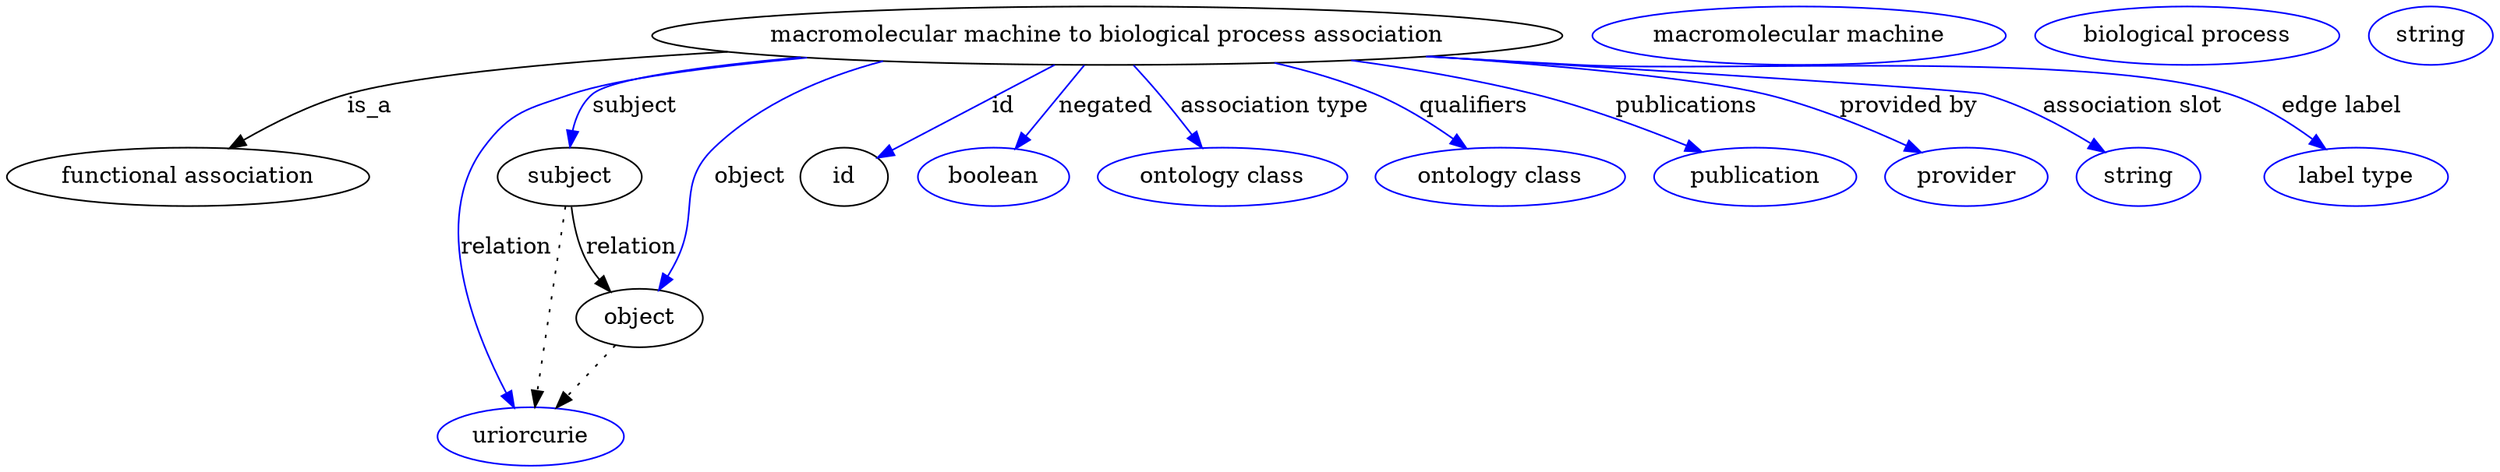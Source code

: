 digraph {
	graph [bb="0,0,1257.3,283"];
	node [label="\N"];
	"macromolecular machine to biological process association"	 [height=0.5,
		label="macromolecular machine to biological process association",
		pos="571.74,265",
		width=6.0661];
	"functional association"	 [height=0.5,
		pos="87.742,178",
		width=2.4373];
	"macromolecular machine to biological process association" -> "functional association"	 [label=is_a,
		lp="178.74,221.5",
		pos="e,109.02,195.6 379.06,256.48 295.04,250.99 206.86,242.32 167.74,229 149.79,222.89 131.81,211.96 117.46,201.79"];
	subject	 [height=0.5,
		pos="278.74,178",
		width=0.99297];
	"macromolecular machine to biological process association" -> subject	 [color=blue,
		label=subject,
		lp="317.24,221.5",
		pos="e,280.78,196.09 421.85,251.88 363.7,245.55 308.42,237.5 297.74,229 290.57,223.29 286.1,214.58 283.33,205.97",
		style=solid];
	relation	 [color=blue,
		height=0.5,
		label=uriorcurie,
		pos="260.74,18",
		width=1.2638];
	"macromolecular machine to biological process association" -> relation	 [color=blue,
		label=relation,
		lp="242.74,134.5",
		pos="e,250.97,35.659 417.36,252.21 362.46,246.3 308.02,238.46 282.74,229 258.15,219.79 247.34,218.46 233.74,196 205.06,148.63 229.01,\
81.572 246.48,44.765",
		style=solid];
	object	 [height=0.5,
		pos="320.74,91",
		width=0.9027];
	"macromolecular machine to biological process association" -> object	 [color=blue,
		label=object,
		lp="376.74,178",
		pos="e,328.9,108.44 496.32,248.07 443.68,234.88 379.45,215.57 359.74,196 336.8,173.22 348.43,157.14 336.74,127 335.56,123.94 334.25,120.76 \
332.91,117.62",
		style=solid];
	id	 [height=0.5,
		pos="429.74,178",
		width=0.75];
	"macromolecular machine to biological process association" -> id	 [color=blue,
		label=id,
		lp="515.24,221.5",
		pos="e,449.97,190.39 542.32,246.97 517.83,231.97 483.15,210.72 458.77,195.78",
		style=solid];
	negated	 [color=blue,
		height=0.5,
		label=boolean,
		pos="512.74,178",
		width=1.0652];
	"macromolecular machine to biological process association" -> negated	 [color=blue,
		label=negated,
		lp="568.24,221.5",
		pos="e,524.55,195.41 559.52,246.97 551.1,234.56 539.79,217.88 530.39,204.03",
		style=solid];
	"association type"	 [color=blue,
		height=0.5,
		label="ontology class",
		pos="630.74,178",
		width=1.7151];
	"macromolecular machine to biological process association" -> "association type"	 [color=blue,
		label="association type",
		lp="649.74,221.5",
		pos="e,618.73,195.71 583.97,246.97 592.33,234.64 603.55,218.1 612.91,204.3",
		style=solid];
	qualifiers	 [color=blue,
		height=0.5,
		label="ontology class",
		pos="771.74,178",
		width=1.7151];
	"macromolecular machine to biological process association" -> qualifiers	 [color=blue,
		label=qualifiers,
		lp="749.74,221.5",
		pos="e,750.86,195.14 646.17,248.07 663.5,242.95 681.59,236.62 697.74,229 713.48,221.57 729.56,210.93 742.69,201.29",
		style=solid];
	publications	 [color=blue,
		height=0.5,
		label=publication,
		pos="901.74,178",
		width=1.3902];
	"macromolecular machine to biological process association" -> publications	 [color=blue,
		label=publications,
		lp="855.24,221.5",
		pos="e,871.84,192.73 687.5,249.7 717.83,244.41 750.28,237.59 779.74,229 808.22,220.7 839.02,207.79 862.56,197.03",
		style=solid];
	"provided by"	 [color=blue,
		height=0.5,
		label=provider,
		pos="1009.7,178",
		width=1.1193];
	"macromolecular machine to biological process association" -> "provided by"	 [color=blue,
		label="provided by",
		lp="969.74,221.5",
		pos="e,983.61,192.1 725.28,252.14 791.58,245.69 861.12,237.46 892.74,229 921.21,221.38 951.68,207.92 974.38,196.73",
		style=solid];
	"association slot"	 [color=blue,
		height=0.5,
		label=string,
		pos="1098.7,178",
		width=0.84854];
	"macromolecular machine to biological process association" -> "association slot"	 [color=blue,
		label="association slot",
		lp="1083.7,221.5",
		pos="e,1079.4,191.95 728.3,252.42 851.59,242.46 1003.3,230.04 1006.7,229 1029.7,222.05 1053.2,208.84 1070.8,197.6",
		style=solid];
	"edge label"	 [color=blue,
		height=0.5,
		label="label type",
		pos="1205.7,178",
		width=1.2638];
	"macromolecular machine to biological process association" -> "edge label"	 [color=blue,
		label="edge label",
		lp="1186.7,221.5",
		pos="e,1187.3,194.58 726.54,252.27 751.03,250.4 776.07,248.58 799.74,247 873.02,242.11 1060.1,252.29 1129.7,229 1147.7,222.99 1165.4,\
211.51 1179.2,200.97",
		style=solid];
	subject -> relation	 [pos="e,262.79,36.223 276.71,159.96 273.61,132.35 267.65,79.375 263.95,46.525",
		style=dotted];
	subject -> object	 [label=relation,
		lp="315.74,134.5",
		pos="e,307.13,107.49 282.88,159.99 285.54,149.97 289.5,137.45 294.74,127 296.65,123.2 298.94,119.37 301.36,115.69"];
	"functional association_subject"	 [color=blue,
		height=0.5,
		label="macromolecular machine",
		pos="909.74,265",
		width=2.8164];
	object -> relation	 [pos="e,274.93,35.261 307.13,74.435 299.54,65.207 289.94,53.528 281.45,43.191",
		style=dotted];
	"macromolecular machine to biological process association_object"	 [color=blue,
		height=0.5,
		label="biological process",
		pos="1103.7,265",
		width=2.0762];
	association_id	 [color=blue,
		height=0.5,
		label=string,
		pos="1226.7,265",
		width=0.84854];
}
